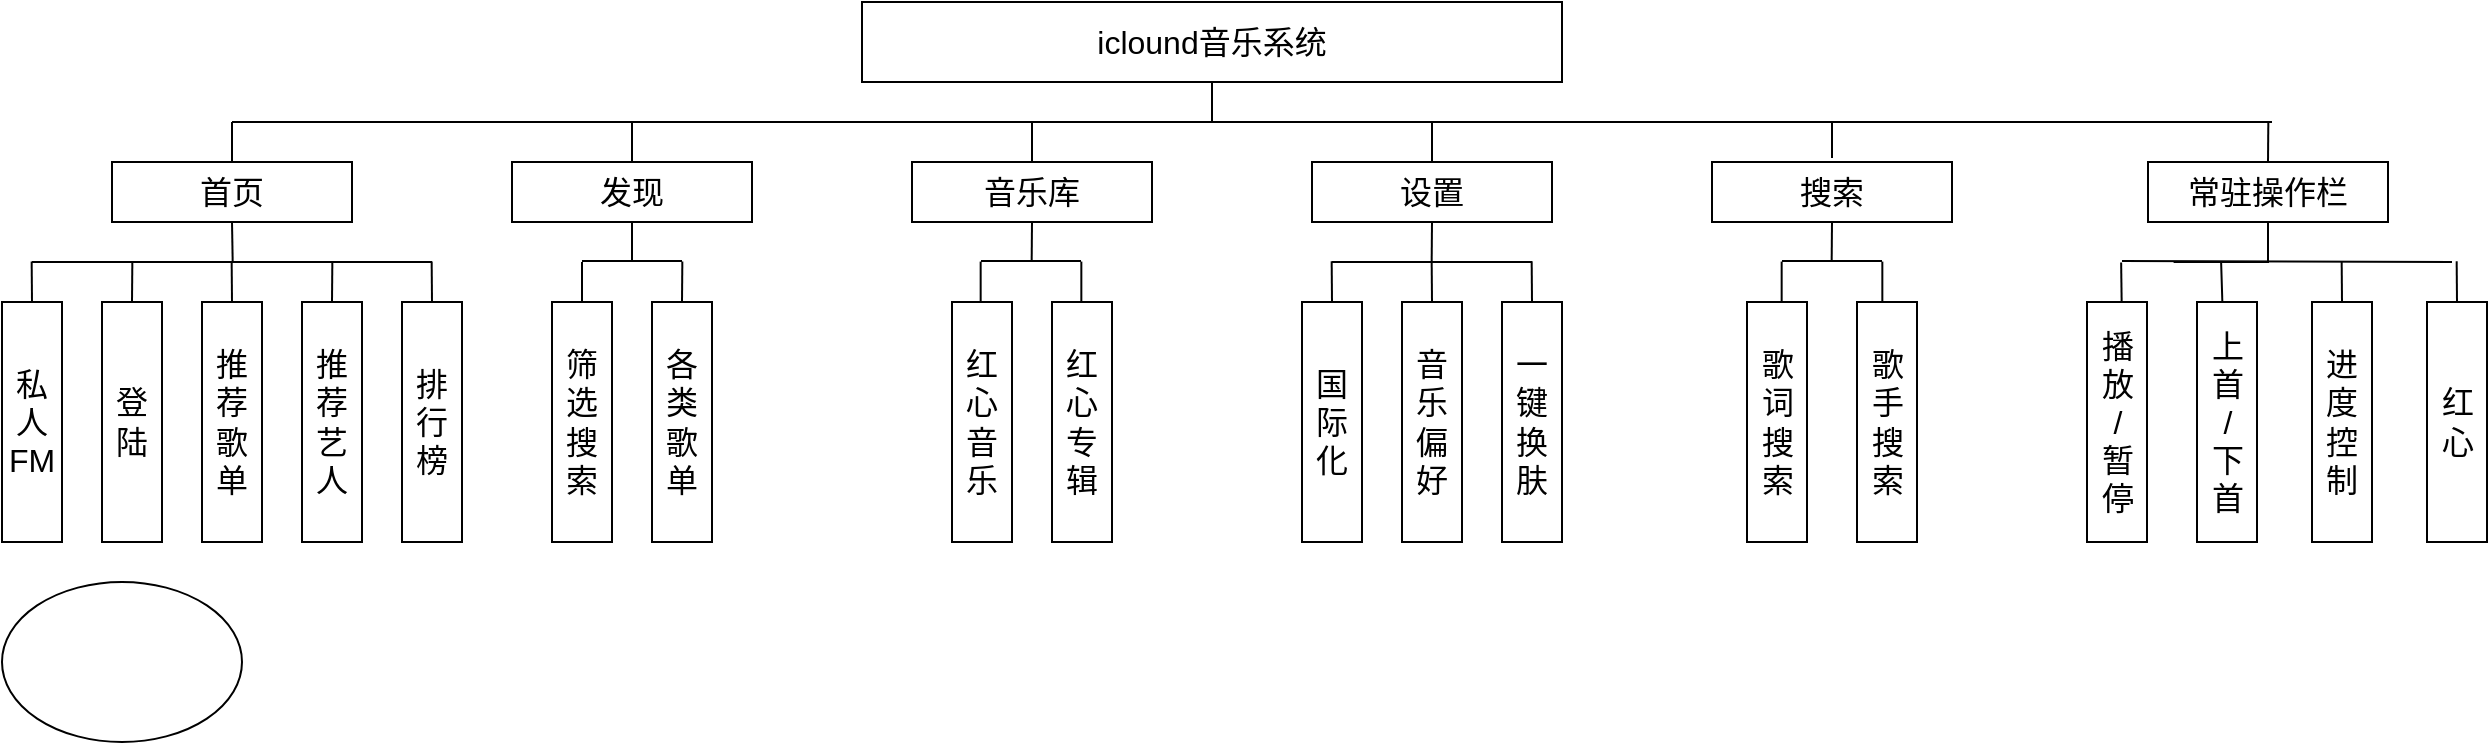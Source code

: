 <mxfile version="12.2.4" pages="1"><diagram id="Mvpr40iXDWkr6DkpYDoi" name="Page-1"><mxGraphModel dx="1383" dy="775" grid="1" gridSize="10" guides="1" tooltips="1" connect="1" arrows="1" fold="1" page="1" pageScale="1" pageWidth="2339" pageHeight="3300" math="0" shadow="0"><root><mxCell id="0"/><mxCell id="1" parent="0"/><mxCell id="94" style="edgeStyle=orthogonalEdgeStyle;rounded=0;jumpStyle=none;orthogonalLoop=1;jettySize=auto;html=1;exitX=0.5;exitY=1;exitDx=0;exitDy=0;startArrow=none;startFill=0;endArrow=none;endFill=0;strokeColor=#000000;fontSize=16;" parent="1" source="2" edge="1"><mxGeometry relative="1" as="geometry"><mxPoint x="715" y="360" as="targetPoint"/></mxGeometry></mxCell><mxCell id="2" value="iclound音乐系统" style="rounded=0;whiteSpace=wrap;html=1;fontSize=16;" parent="1" vertex="1"><mxGeometry x="540" y="300" width="350" height="40" as="geometry"/></mxCell><mxCell id="51" style="edgeStyle=orthogonalEdgeStyle;rounded=0;jumpStyle=none;orthogonalLoop=1;jettySize=auto;html=1;exitX=0.5;exitY=1;exitDx=0;exitDy=0;startArrow=none;startFill=0;endArrow=none;endFill=0;strokeColor=#000000;fontSize=16;" parent="1" source="4" edge="1"><mxGeometry relative="1" as="geometry"><mxPoint x="225.345" y="429.793" as="targetPoint"/></mxGeometry></mxCell><mxCell id="4" value="首页" style="rounded=0;whiteSpace=wrap;html=1;fontSize=16;" parent="1" vertex="1"><mxGeometry x="165" y="380" width="120" height="30" as="geometry"/></mxCell><mxCell id="54" style="edgeStyle=orthogonalEdgeStyle;rounded=0;jumpStyle=none;orthogonalLoop=1;jettySize=auto;html=1;exitX=0.5;exitY=1;exitDx=0;exitDy=0;startArrow=none;startFill=0;endArrow=none;endFill=0;strokeColor=#000000;fontSize=16;" parent="1" source="6" edge="1"><mxGeometry relative="1" as="geometry"><mxPoint x="425" y="430" as="targetPoint"/></mxGeometry></mxCell><mxCell id="6" value="发现" style="rounded=0;whiteSpace=wrap;html=1;fontSize=16;" parent="1" vertex="1"><mxGeometry x="365" y="380" width="120" height="30" as="geometry"/></mxCell><mxCell id="69" style="edgeStyle=orthogonalEdgeStyle;rounded=0;jumpStyle=none;orthogonalLoop=1;jettySize=auto;html=1;exitX=0.5;exitY=1;exitDx=0;exitDy=0;startArrow=none;startFill=0;endArrow=none;endFill=0;strokeColor=#000000;fontSize=16;" parent="1" source="7" edge="1"><mxGeometry relative="1" as="geometry"><mxPoint x="624.833" y="429.667" as="targetPoint"/></mxGeometry></mxCell><mxCell id="93" style="edgeStyle=orthogonalEdgeStyle;rounded=0;jumpStyle=none;orthogonalLoop=1;jettySize=auto;html=1;exitX=0.5;exitY=0;exitDx=0;exitDy=0;startArrow=none;startFill=0;endArrow=none;endFill=0;strokeColor=#000000;fontSize=16;" parent="1" source="7" edge="1"><mxGeometry relative="1" as="geometry"><mxPoint x="625" y="360" as="targetPoint"/></mxGeometry></mxCell><mxCell id="7" value="音乐库" style="rounded=0;whiteSpace=wrap;html=1;fontSize=16;" parent="1" vertex="1"><mxGeometry x="565" y="380" width="120" height="30" as="geometry"/></mxCell><mxCell id="75" style="edgeStyle=orthogonalEdgeStyle;rounded=0;jumpStyle=none;orthogonalLoop=1;jettySize=auto;html=1;exitX=0.5;exitY=1;exitDx=0;exitDy=0;startArrow=none;startFill=0;endArrow=none;endFill=0;strokeColor=#000000;fontSize=16;" parent="1" source="8" edge="1"><mxGeometry relative="1" as="geometry"><mxPoint x="824.833" y="429.667" as="targetPoint"/></mxGeometry></mxCell><mxCell id="8" value="设置" style="rounded=0;whiteSpace=wrap;html=1;fontSize=16;" parent="1" vertex="1"><mxGeometry x="765" y="380" width="120" height="30" as="geometry"/></mxCell><mxCell id="70" style="edgeStyle=orthogonalEdgeStyle;rounded=0;jumpStyle=none;orthogonalLoop=1;jettySize=auto;html=1;exitX=0.5;exitY=1;exitDx=0;exitDy=0;startArrow=none;startFill=0;endArrow=none;endFill=0;strokeColor=#000000;fontSize=16;" parent="1" source="9" edge="1"><mxGeometry relative="1" as="geometry"><mxPoint x="1024.833" y="429.667" as="targetPoint"/></mxGeometry></mxCell><mxCell id="9" value="搜索" style="rounded=0;whiteSpace=wrap;html=1;fontSize=16;" parent="1" vertex="1"><mxGeometry x="965" y="380" width="120" height="30" as="geometry"/></mxCell><mxCell id="16" value="" style="endArrow=none;html=1;strokeColor=#000000;fontSize=16;exitX=0.5;exitY=0;exitDx=0;exitDy=0;" parent="1" source="8" edge="1"><mxGeometry width="50" height="50" relative="1" as="geometry"><mxPoint x="795" y="400" as="sourcePoint"/><mxPoint x="825" y="360" as="targetPoint"/></mxGeometry></mxCell><mxCell id="17" value="" style="endArrow=none;html=1;strokeColor=#000000;fontSize=16;" parent="1" edge="1"><mxGeometry width="50" height="50" relative="1" as="geometry"><mxPoint x="1025" y="378" as="sourcePoint"/><mxPoint x="1025" y="360" as="targetPoint"/></mxGeometry></mxCell><mxCell id="18" value="" style="endArrow=none;html=1;strokeColor=#000000;fontSize=16;exitX=0.5;exitY=0;exitDx=0;exitDy=0;" parent="1" source="6" edge="1"><mxGeometry width="50" height="50" relative="1" as="geometry"><mxPoint x="835" y="390" as="sourcePoint"/><mxPoint x="425" y="360" as="targetPoint"/></mxGeometry></mxCell><mxCell id="19" value="" style="endArrow=none;html=1;strokeColor=#000000;fontSize=16;exitX=0.5;exitY=0;exitDx=0;exitDy=0;" parent="1" source="4" edge="1"><mxGeometry width="50" height="50" relative="1" as="geometry"><mxPoint x="295" y="380" as="sourcePoint"/><mxPoint x="225" y="360" as="targetPoint"/></mxGeometry></mxCell><mxCell id="21" value="" style="endArrow=none;html=1;strokeColor=#000000;fontSize=16;" parent="1" edge="1"><mxGeometry width="50" height="50" relative="1" as="geometry"><mxPoint x="225" y="360" as="sourcePoint"/><mxPoint x="1245" y="360" as="targetPoint"/></mxGeometry></mxCell><mxCell id="43" style="edgeStyle=orthogonalEdgeStyle;rounded=0;jumpStyle=none;orthogonalLoop=1;jettySize=auto;html=1;exitX=0.5;exitY=0;exitDx=0;exitDy=0;startArrow=none;startFill=0;endArrow=none;endFill=0;strokeColor=#000000;fontSize=16;" parent="1" source="22" edge="1"><mxGeometry relative="1" as="geometry"><mxPoint x="124.828" y="429.793" as="targetPoint"/></mxGeometry></mxCell><mxCell id="22" value="私人FM" style="rounded=0;whiteSpace=wrap;html=1;fontSize=16;" parent="1" vertex="1"><mxGeometry x="110" y="450" width="30" height="120" as="geometry"/></mxCell><mxCell id="44" style="edgeStyle=orthogonalEdgeStyle;rounded=0;jumpStyle=none;orthogonalLoop=1;jettySize=auto;html=1;exitX=0.5;exitY=0;exitDx=0;exitDy=0;startArrow=none;startFill=0;endArrow=none;endFill=0;strokeColor=#000000;fontSize=16;" parent="1" source="23" edge="1"><mxGeometry relative="1" as="geometry"><mxPoint x="175.172" y="429.793" as="targetPoint"/></mxGeometry></mxCell><mxCell id="23" value="登陆" style="rounded=0;whiteSpace=wrap;html=1;fontSize=16;" parent="1" vertex="1"><mxGeometry x="160" y="450" width="30" height="120" as="geometry"/></mxCell><mxCell id="45" style="edgeStyle=orthogonalEdgeStyle;rounded=0;jumpStyle=none;orthogonalLoop=1;jettySize=auto;html=1;exitX=0.5;exitY=0;exitDx=0;exitDy=0;startArrow=none;startFill=0;endArrow=none;endFill=0;strokeColor=#000000;fontSize=16;" parent="1" source="24" edge="1"><mxGeometry relative="1" as="geometry"><mxPoint x="224.828" y="429.793" as="targetPoint"/></mxGeometry></mxCell><mxCell id="24" value="推荐歌单" style="rounded=0;whiteSpace=wrap;html=1;fontSize=16;" parent="1" vertex="1"><mxGeometry x="210" y="450" width="30" height="120" as="geometry"/></mxCell><mxCell id="46" style="edgeStyle=orthogonalEdgeStyle;rounded=0;jumpStyle=none;orthogonalLoop=1;jettySize=auto;html=1;exitX=0.5;exitY=0;exitDx=0;exitDy=0;startArrow=none;startFill=0;endArrow=none;endFill=0;strokeColor=#000000;fontSize=16;" parent="1" source="25" edge="1"><mxGeometry relative="1" as="geometry"><mxPoint x="275.172" y="429.793" as="targetPoint"/></mxGeometry></mxCell><mxCell id="25" value="推荐艺人" style="rounded=0;whiteSpace=wrap;html=1;fontSize=16;" parent="1" vertex="1"><mxGeometry x="260" y="450" width="30" height="120" as="geometry"/></mxCell><mxCell id="48" style="edgeStyle=orthogonalEdgeStyle;rounded=0;jumpStyle=none;orthogonalLoop=1;jettySize=auto;html=1;exitX=0.5;exitY=0;exitDx=0;exitDy=0;startArrow=none;startFill=0;endArrow=none;endFill=0;strokeColor=#000000;fontSize=16;" parent="1" source="28" edge="1"><mxGeometry relative="1" as="geometry"><mxPoint x="324.828" y="429.793" as="targetPoint"/></mxGeometry></mxCell><mxCell id="28" value="排行榜" style="rounded=0;whiteSpace=wrap;html=1;fontSize=16;" parent="1" vertex="1"><mxGeometry x="310" y="450" width="30" height="120" as="geometry"/></mxCell><mxCell id="52" style="edgeStyle=orthogonalEdgeStyle;rounded=0;jumpStyle=none;orthogonalLoop=1;jettySize=auto;html=1;exitX=0.5;exitY=0;exitDx=0;exitDy=0;startArrow=none;startFill=0;endArrow=none;endFill=0;strokeColor=#000000;fontSize=16;" parent="1" source="29" edge="1"><mxGeometry relative="1" as="geometry"><mxPoint x="400" y="430" as="targetPoint"/></mxGeometry></mxCell><mxCell id="29" value="筛选搜索" style="rounded=0;whiteSpace=wrap;html=1;fontSize=16;" parent="1" vertex="1"><mxGeometry x="385" y="450" width="30" height="120" as="geometry"/></mxCell><mxCell id="53" style="edgeStyle=orthogonalEdgeStyle;rounded=0;jumpStyle=none;orthogonalLoop=1;jettySize=auto;html=1;exitX=0.5;exitY=0;exitDx=0;exitDy=0;startArrow=none;startFill=0;endArrow=none;endFill=0;strokeColor=#000000;fontSize=16;" parent="1" source="30" edge="1"><mxGeometry relative="1" as="geometry"><mxPoint x="450.172" y="429.793" as="targetPoint"/></mxGeometry></mxCell><mxCell id="30" value="各类歌单" style="rounded=0;whiteSpace=wrap;html=1;fontSize=16;" parent="1" vertex="1"><mxGeometry x="435" y="450" width="30" height="120" as="geometry"/></mxCell><mxCell id="31" value="红心音乐" style="rounded=0;whiteSpace=wrap;html=1;fontSize=16;" parent="1" vertex="1"><mxGeometry x="585" y="450" width="30" height="120" as="geometry"/></mxCell><mxCell id="32" value="红心专辑" style="rounded=0;whiteSpace=wrap;html=1;fontSize=16;" parent="1" vertex="1"><mxGeometry x="635" y="450" width="30" height="120" as="geometry"/></mxCell><mxCell id="71" style="edgeStyle=orthogonalEdgeStyle;rounded=0;jumpStyle=none;orthogonalLoop=1;jettySize=auto;html=1;exitX=0.5;exitY=0;exitDx=0;exitDy=0;startArrow=none;startFill=0;endArrow=none;endFill=0;strokeColor=#000000;fontSize=16;" parent="1" source="33" edge="1"><mxGeometry relative="1" as="geometry"><mxPoint x="774.833" y="429.667" as="targetPoint"/></mxGeometry></mxCell><mxCell id="33" value="国际化" style="rounded=0;whiteSpace=wrap;html=1;fontSize=16;" parent="1" vertex="1"><mxGeometry x="760" y="450" width="30" height="120" as="geometry"/></mxCell><mxCell id="72" style="edgeStyle=orthogonalEdgeStyle;rounded=0;jumpStyle=none;orthogonalLoop=1;jettySize=auto;html=1;exitX=0.5;exitY=0;exitDx=0;exitDy=0;startArrow=none;startFill=0;endArrow=none;endFill=0;strokeColor=#000000;fontSize=16;" parent="1" source="34" edge="1"><mxGeometry relative="1" as="geometry"><mxPoint x="824.833" y="429.667" as="targetPoint"/></mxGeometry></mxCell><mxCell id="34" value="音乐偏好" style="rounded=0;whiteSpace=wrap;html=1;fontSize=16;" parent="1" vertex="1"><mxGeometry x="810" y="450" width="30" height="120" as="geometry"/></mxCell><mxCell id="73" style="edgeStyle=orthogonalEdgeStyle;rounded=0;jumpStyle=none;orthogonalLoop=1;jettySize=auto;html=1;exitX=0.5;exitY=0;exitDx=0;exitDy=0;startArrow=none;startFill=0;endArrow=none;endFill=0;strokeColor=#000000;fontSize=16;" parent="1" source="35" edge="1"><mxGeometry relative="1" as="geometry"><mxPoint x="874.833" y="429.667" as="targetPoint"/></mxGeometry></mxCell><mxCell id="35" value="一键换肤" style="rounded=0;whiteSpace=wrap;html=1;fontSize=16;" parent="1" vertex="1"><mxGeometry x="860" y="450" width="30" height="120" as="geometry"/></mxCell><mxCell id="40" value="歌词搜索" style="rounded=0;whiteSpace=wrap;html=1;fontSize=16;" parent="1" vertex="1"><mxGeometry x="982.5" y="450" width="30" height="120" as="geometry"/></mxCell><mxCell id="41" value="歌手搜索" style="rounded=0;whiteSpace=wrap;html=1;fontSize=16;" parent="1" vertex="1"><mxGeometry x="1037.5" y="450" width="30" height="120" as="geometry"/></mxCell><mxCell id="49" value="" style="endArrow=none;html=1;strokeColor=#000000;fontSize=16;" parent="1" edge="1"><mxGeometry width="50" height="50" relative="1" as="geometry"><mxPoint x="125" y="430" as="sourcePoint"/><mxPoint x="325" y="430" as="targetPoint"/></mxGeometry></mxCell><mxCell id="56" value="" style="endArrow=none;html=1;strokeColor=#000000;fontSize=16;" parent="1" edge="1"><mxGeometry width="50" height="50" relative="1" as="geometry"><mxPoint x="400" y="429.5" as="sourcePoint"/><mxPoint x="450" y="429.5" as="targetPoint"/></mxGeometry></mxCell><mxCell id="57" style="edgeStyle=orthogonalEdgeStyle;rounded=0;jumpStyle=none;orthogonalLoop=1;jettySize=auto;html=1;exitX=0.5;exitY=0;exitDx=0;exitDy=0;startArrow=none;startFill=0;endArrow=none;endFill=0;strokeColor=#000000;fontSize=16;" parent="1" edge="1"><mxGeometry relative="1" as="geometry"><mxPoint x="599.328" y="429.793" as="targetPoint"/><mxPoint x="599.328" y="449.793" as="sourcePoint"/></mxGeometry></mxCell><mxCell id="58" style="edgeStyle=orthogonalEdgeStyle;rounded=0;jumpStyle=none;orthogonalLoop=1;jettySize=auto;html=1;exitX=0.5;exitY=0;exitDx=0;exitDy=0;startArrow=none;startFill=0;endArrow=none;endFill=0;strokeColor=#000000;fontSize=16;" parent="1" edge="1"><mxGeometry relative="1" as="geometry"><mxPoint x="649.672" y="429.793" as="targetPoint"/><mxPoint x="649.672" y="449.793" as="sourcePoint"/></mxGeometry></mxCell><mxCell id="59" value="" style="endArrow=none;html=1;strokeColor=#000000;fontSize=16;" parent="1" edge="1"><mxGeometry width="50" height="50" relative="1" as="geometry"><mxPoint x="599.5" y="429.5" as="sourcePoint"/><mxPoint x="649.5" y="429.5" as="targetPoint"/></mxGeometry></mxCell><mxCell id="66" style="edgeStyle=orthogonalEdgeStyle;rounded=0;jumpStyle=none;orthogonalLoop=1;jettySize=auto;html=1;exitX=0.5;exitY=0;exitDx=0;exitDy=0;startArrow=none;startFill=0;endArrow=none;endFill=0;strokeColor=#000000;fontSize=16;" parent="1" edge="1"><mxGeometry relative="1" as="geometry"><mxPoint x="999.828" y="429.793" as="targetPoint"/><mxPoint x="999.828" y="449.793" as="sourcePoint"/></mxGeometry></mxCell><mxCell id="67" style="edgeStyle=orthogonalEdgeStyle;rounded=0;jumpStyle=none;orthogonalLoop=1;jettySize=auto;html=1;exitX=0.5;exitY=0;exitDx=0;exitDy=0;startArrow=none;startFill=0;endArrow=none;endFill=0;strokeColor=#000000;fontSize=16;" parent="1" edge="1"><mxGeometry relative="1" as="geometry"><mxPoint x="1050.172" y="429.793" as="targetPoint"/><mxPoint x="1050.172" y="449.793" as="sourcePoint"/></mxGeometry></mxCell><mxCell id="68" value="" style="endArrow=none;html=1;strokeColor=#000000;fontSize=16;" parent="1" edge="1"><mxGeometry width="50" height="50" relative="1" as="geometry"><mxPoint x="1000" y="429.5" as="sourcePoint"/><mxPoint x="1050" y="429.5" as="targetPoint"/></mxGeometry></mxCell><mxCell id="74" value="" style="endArrow=none;html=1;strokeColor=#000000;fontSize=16;" parent="1" edge="1"><mxGeometry width="50" height="50" relative="1" as="geometry"><mxPoint x="775" y="430" as="sourcePoint"/><mxPoint x="875" y="430" as="targetPoint"/></mxGeometry></mxCell><mxCell id="76" style="edgeStyle=orthogonalEdgeStyle;rounded=0;jumpStyle=none;orthogonalLoop=1;jettySize=auto;html=1;exitX=0.5;exitY=1;exitDx=0;exitDy=0;startArrow=none;startFill=0;endArrow=none;endFill=0;strokeColor=#000000;fontSize=16;" parent="1" source="77" edge="1"><mxGeometry relative="1" as="geometry"><mxPoint x="1195.286" y="430.286" as="targetPoint"/></mxGeometry></mxCell><mxCell id="91" style="edgeStyle=orthogonalEdgeStyle;rounded=0;jumpStyle=none;orthogonalLoop=1;jettySize=auto;html=1;exitX=0.5;exitY=0;exitDx=0;exitDy=0;startArrow=none;startFill=0;endArrow=none;endFill=0;strokeColor=#000000;fontSize=16;" parent="1" source="77" edge="1"><mxGeometry relative="1" as="geometry"><mxPoint x="1243.167" y="359.667" as="targetPoint"/></mxGeometry></mxCell><mxCell id="77" value="常驻操作栏" style="rounded=0;whiteSpace=wrap;html=1;fontSize=16;" parent="1" vertex="1"><mxGeometry x="1183" y="380" width="120" height="30" as="geometry"/></mxCell><mxCell id="79" value="播放 &lt;br&gt;/&lt;br&gt;暂停" style="rounded=0;whiteSpace=wrap;html=1;fontSize=16;" parent="1" vertex="1"><mxGeometry x="1152.5" y="450" width="30" height="120" as="geometry"/></mxCell><mxCell id="80" value="上首&lt;br&gt;/&lt;br&gt;下首" style="rounded=0;whiteSpace=wrap;html=1;fontSize=16;" parent="1" vertex="1"><mxGeometry x="1207.5" y="450" width="30" height="120" as="geometry"/></mxCell><mxCell id="81" style="edgeStyle=orthogonalEdgeStyle;rounded=0;jumpStyle=none;orthogonalLoop=1;jettySize=auto;html=1;exitX=0.5;exitY=0;exitDx=0;exitDy=0;startArrow=none;startFill=0;endArrow=none;endFill=0;strokeColor=#000000;fontSize=16;" parent="1" edge="1"><mxGeometry relative="1" as="geometry"><mxPoint x="1169.571" y="430.286" as="targetPoint"/><mxPoint x="1169.828" y="449.793" as="sourcePoint"/></mxGeometry></mxCell><mxCell id="82" style="edgeStyle=orthogonalEdgeStyle;rounded=0;jumpStyle=none;orthogonalLoop=1;jettySize=auto;html=1;exitX=0.5;exitY=0;exitDx=0;exitDy=0;startArrow=none;startFill=0;endArrow=none;endFill=0;strokeColor=#000000;fontSize=16;" parent="1" edge="1"><mxGeometry relative="1" as="geometry"><mxPoint x="1219.571" y="430.286" as="targetPoint"/><mxPoint x="1220.172" y="449.793" as="sourcePoint"/></mxGeometry></mxCell><mxCell id="83" value="" style="endArrow=none;html=1;strokeColor=#000000;fontSize=16;" parent="1" edge="1"><mxGeometry width="50" height="50" relative="1" as="geometry"><mxPoint x="1170" y="429.5" as="sourcePoint"/><mxPoint x="1335" y="430" as="targetPoint"/></mxGeometry></mxCell><mxCell id="87" style="edgeStyle=orthogonalEdgeStyle;rounded=0;jumpStyle=none;orthogonalLoop=1;jettySize=auto;html=1;exitX=0.5;exitY=0;exitDx=0;exitDy=0;startArrow=none;startFill=0;endArrow=none;endFill=0;strokeColor=#000000;fontSize=16;" parent="1" source="84" edge="1"><mxGeometry relative="1" as="geometry"><mxPoint x="1279.833" y="429.667" as="targetPoint"/></mxGeometry></mxCell><mxCell id="84" value="进度控制" style="rounded=0;whiteSpace=wrap;html=1;fontSize=16;" parent="1" vertex="1"><mxGeometry x="1265" y="450" width="30" height="120" as="geometry"/></mxCell><mxCell id="88" style="edgeStyle=orthogonalEdgeStyle;rounded=0;jumpStyle=none;orthogonalLoop=1;jettySize=auto;html=1;exitX=0.5;exitY=0;exitDx=0;exitDy=0;startArrow=none;startFill=0;endArrow=none;endFill=0;strokeColor=#000000;fontSize=16;" parent="1" source="85" edge="1"><mxGeometry relative="1" as="geometry"><mxPoint x="1337.333" y="429.667" as="targetPoint"/></mxGeometry></mxCell><mxCell id="85" value="红心" style="rounded=0;whiteSpace=wrap;html=1;fontSize=16;" parent="1" vertex="1"><mxGeometry x="1322.5" y="450" width="30" height="120" as="geometry"/></mxCell><mxCell id="95" value="" style="ellipse;whiteSpace=wrap;html=1;" vertex="1" parent="1"><mxGeometry x="110" y="590" width="120" height="80" as="geometry"/></mxCell></root></mxGraphModel></diagram></mxfile>